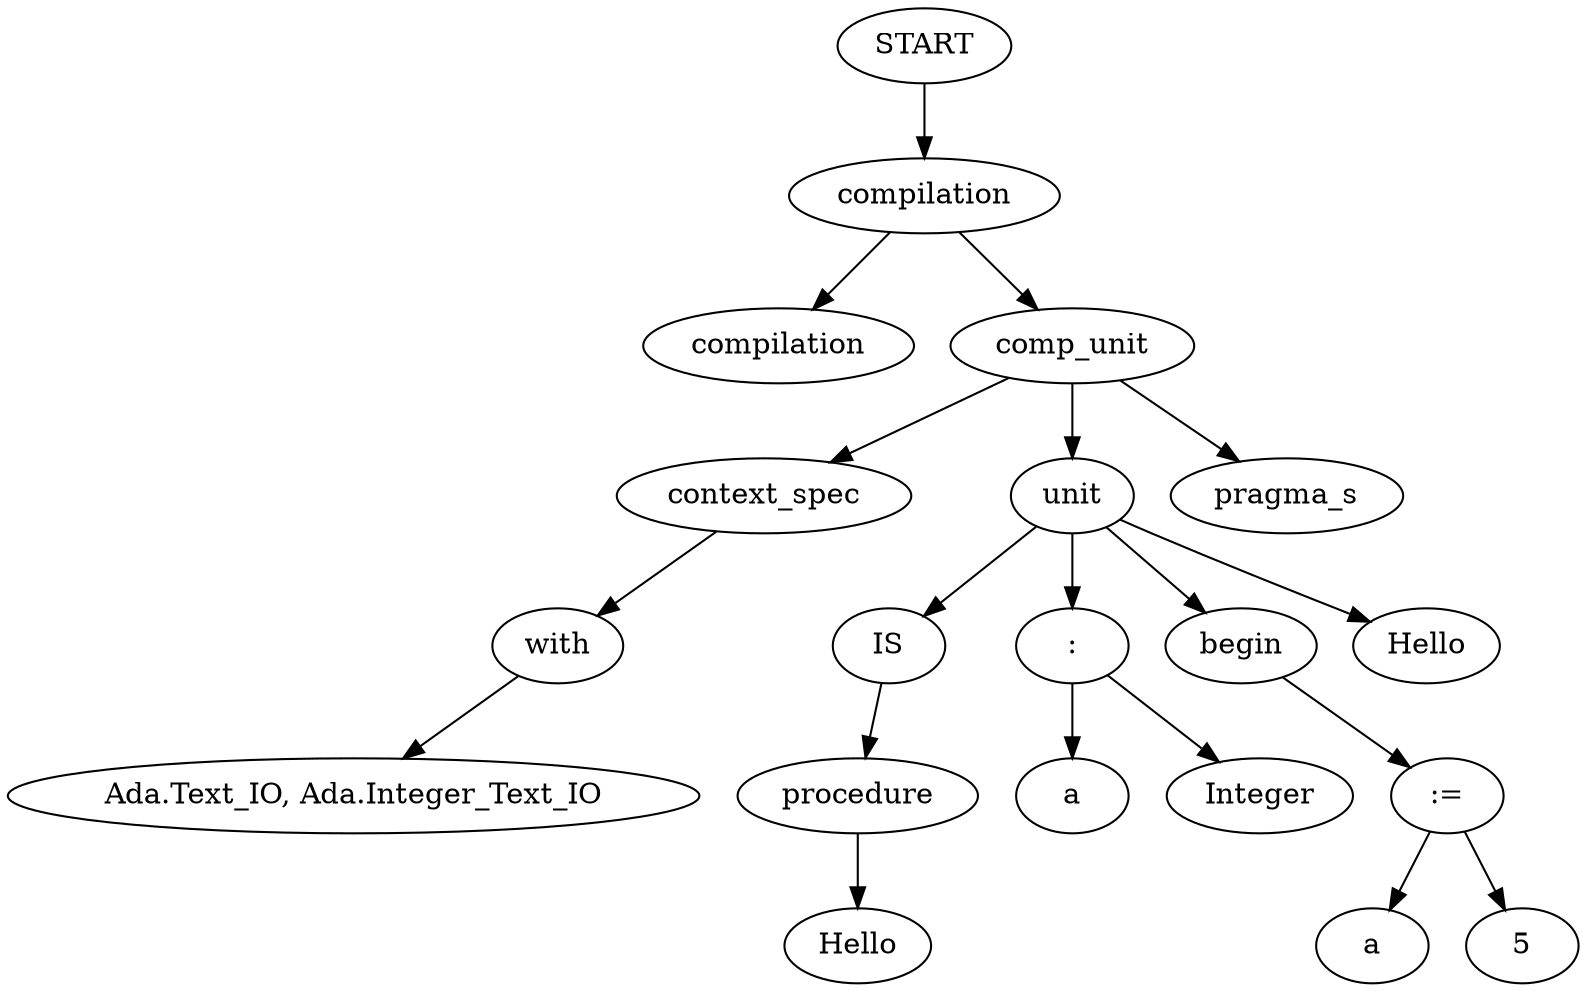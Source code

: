 // Abstract Syntax Tree
digraph {
	"0x7f7f2c4df048" [label=START]
	"0x7f7f2c35bb70" [label=compilation]
	"0x7f7f2c4df048" -> "0x7f7f2c35bb70"
	"0x7f7f2c35b860" [label=compilation]
	"0x7f7f2c35bb70" -> "0x7f7f2c35b860"
	"0x7f7f2c35ba58" [label=comp_unit]
	"0x7f7f2c35bb70" -> "0x7f7f2c35ba58"
	"0x7f7f2c35b9b0" [label=context_spec]
	"0x7f7f2c35ba58" -> "0x7f7f2c35b9b0"
	"0x7f7f2c90b128" [label=with]
	"0x7f7f2c35b9b0" -> "0x7f7f2c90b128"
	"0x7f7f2de36b70" [label="Ada.Text_IO, Ada.Integer_Text_IO"]
	"0x7f7f2c90b128" -> "0x7f7f2de36b70"
	"0x7f7f2c35bfd0" [label=unit]
	"0x7f7f2c35ba58" -> "0x7f7f2c35bfd0"
	"0x7f7f2c35bba8" [label=IS]
	"0x7f7f2c35bfd0" -> "0x7f7f2c35bba8"
	"0x7f7f2c35bbe0" [label=procedure]
	"0x7f7f2c35bba8" -> "0x7f7f2c35bbe0"
	"0x7f7f2c35ba20" [label=Hello]
	"0x7f7f2c35bbe0" -> "0x7f7f2c35ba20"
	"0x7f7f2c35bdd8" [label=":"]
	"0x7f7f2c35bfd0" -> "0x7f7f2c35bdd8"
	"0x7f7f2c35b8d0" [label=a]
	"0x7f7f2c35bdd8" -> "0x7f7f2c35b8d0"
	"0x7f7f2c35bc88" [label=Integer]
	"0x7f7f2c35bdd8" -> "0x7f7f2c35bc88"
	"0x7f7f2c35be48" [label=begin]
	"0x7f7f2c35bfd0" -> "0x7f7f2c35be48"
	"0x7f7f2c35be80" [label=":="]
	"0x7f7f2c35be48" -> "0x7f7f2c35be80"
	"0x7f7f2c35bda0" [label=a]
	"0x7f7f2c35be80" -> "0x7f7f2c35bda0"
	"0x7f7f2c35bc50" [label=5]
	"0x7f7f2c35be80" -> "0x7f7f2c35bc50"
	"0x7f7f2c35bf60" [label=Hello]
	"0x7f7f2c35bfd0" -> "0x7f7f2c35bf60"
	"0x7f7f2c35bd68" [label=pragma_s]
	"0x7f7f2c35ba58" -> "0x7f7f2c35bd68"
}
